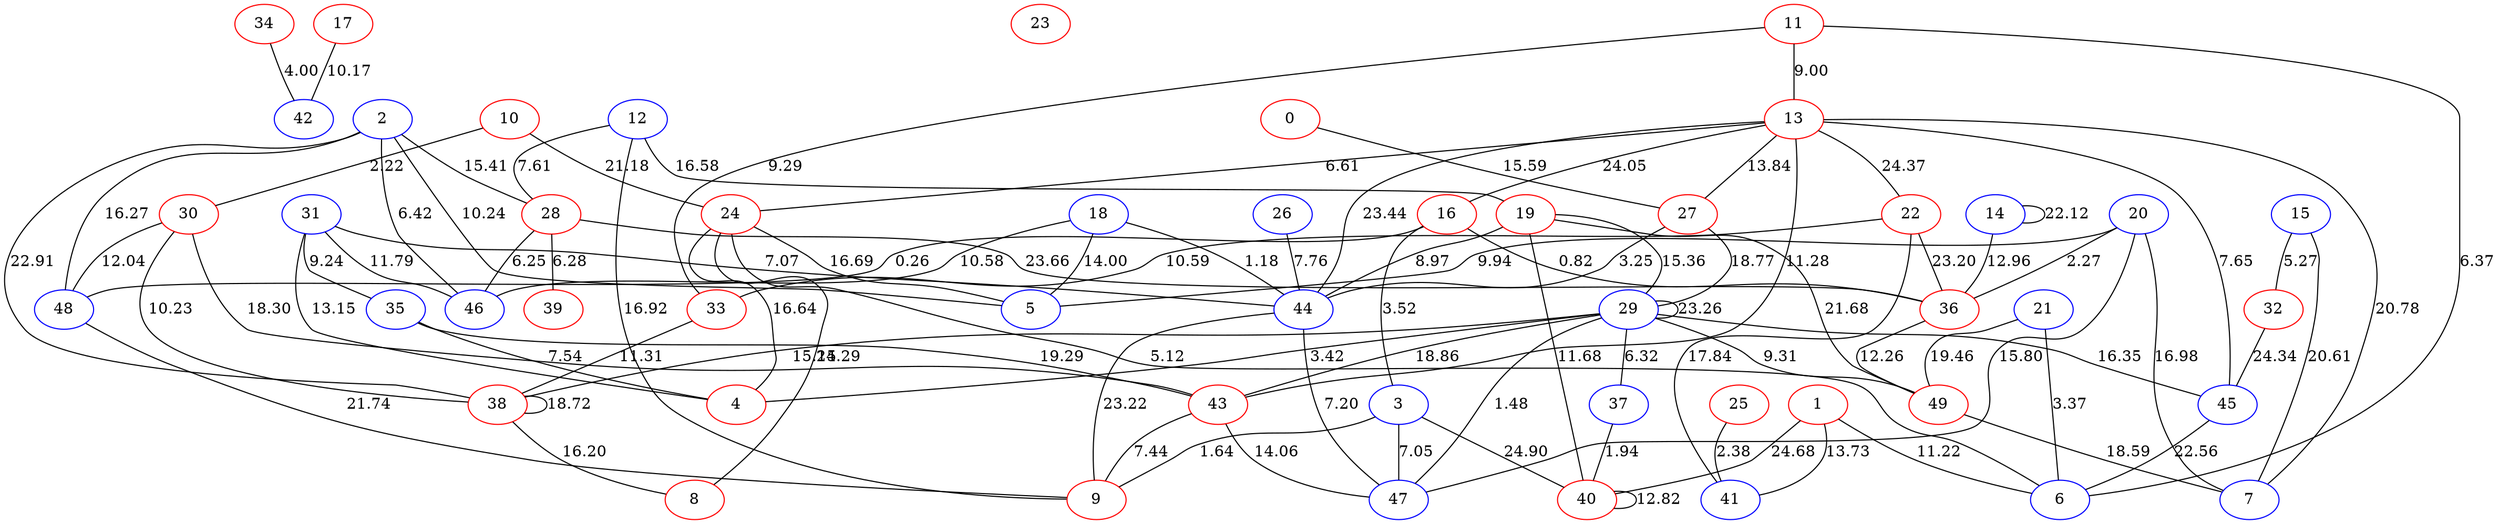 graph {
34[color=red]
17[color=red]
42[color=blue]
34--42[label=4.00]
17--42[label=10.17]
23[color=red]
22[color=red]
44[color=blue]
45[color=blue]
46[color=blue]
24[color=red]
47[color=blue]
25[color=red]
26[color=blue]
48[color=blue]
49[color=red]
27[color=red]
28[color=red]
29[color=blue]
30[color=red]
31[color=blue]
10[color=red]
32[color=red]
33[color=red]
11[color=red]
12[color=blue]
35[color=blue]
13[color=red]
36[color=red]
14[color=blue]
15[color=blue]
37[color=blue]
16[color=red]
38[color=red]
39[color=red]
18[color=blue]
19[color=red]
0[color=red]
1[color=red]
2[color=blue]
3[color=blue]
4[color=red]
5[color=blue]
6[color=blue]
7[color=blue]
8[color=red]
9[color=red]
40[color=red]
41[color=blue]
20[color=blue]
43[color=red]
21[color=blue]
18--44[label=1.18]
45--6[label=22.56]
2--46[label=6.42]
16--36[label=0.82]
13--22[label=24.37]
2--48[label=16.27]
26--44[label=7.76]
49--7[label=18.59]
13--24[label=6.61]
16--3[label=3.52]
35--43[label=19.29]
13--27[label=13.84]
11--13[label=9.00]
1--41[label=13.73]
1--40[label=24.68]
27--44[label=3.25]
18--46[label=10.58]
44--47[label=7.20]
33--38[label=11.31]
3--9[label=1.64]
19--40[label=11.68]
12--9[label=16.92]
31--4[label=13.15]
28--46[label=6.25]
35--4[label=7.54]
19--49[label=21.68]
12--19[label=16.58]
19--44[label=8.97]
36--49[label=12.26]
21--6[label=3.37]
30--38[label=10.23]
37--40[label=1.94]
29--29[label=23.26]
14--36[label=12.96]
0--27[label=15.59]
3--40[label=24.90]
31--35[label=9.24]
28--39[label=6.28]
31--44[label=7.07]
25--41[label=2.38]
2--5[label=10.24]
28--36[label=23.66]
3--47[label=7.05]
29--4[label=3.42]
15--7[label=20.61]
30--43[label=18.30]
43--47[label=14.06]
15--32[label=5.27]
11--6[label=6.37]
20--5[label=9.94]
13--43[label=11.28]
30--48[label=12.04]
29--37[label=6.32]
27--29[label=18.77]
18--5[label=14.00]
13--45[label=7.65]
13--44[label=23.44]
11--33[label=9.29]
29--38[label=15.15]
20--36[label=2.27]
24--4[label=16.64]
10--30[label=2.22]
24--5[label=16.69]
24--6[label=5.12]
2--28[label=15.41]
31--46[label=11.79]
43--9[label=7.44]
24--8[label=24.29]
20--7[label=16.98]
1--6[label=11.22]
10--24[label=21.18]
19--29[label=15.36]
38--38[label=18.72]
32--45[label=24.34]
29--47[label=1.48]
2--38[label=22.91]
16--48[label=0.26]
29--45[label=16.35]
48--9[label=21.74]
13--16[label=24.05]
29--49[label=9.31]
22--33[label=10.59]
14--14[label=22.12]
20--47[label=15.80]
22--36[label=23.20]
29--43[label=18.86]
44--9[label=23.22]
40--40[label=12.82]
12--28[label=7.61]
22--41[label=17.84]
38--8[label=16.20]
21--49[label=19.46]
13--7[label=20.78]
}
